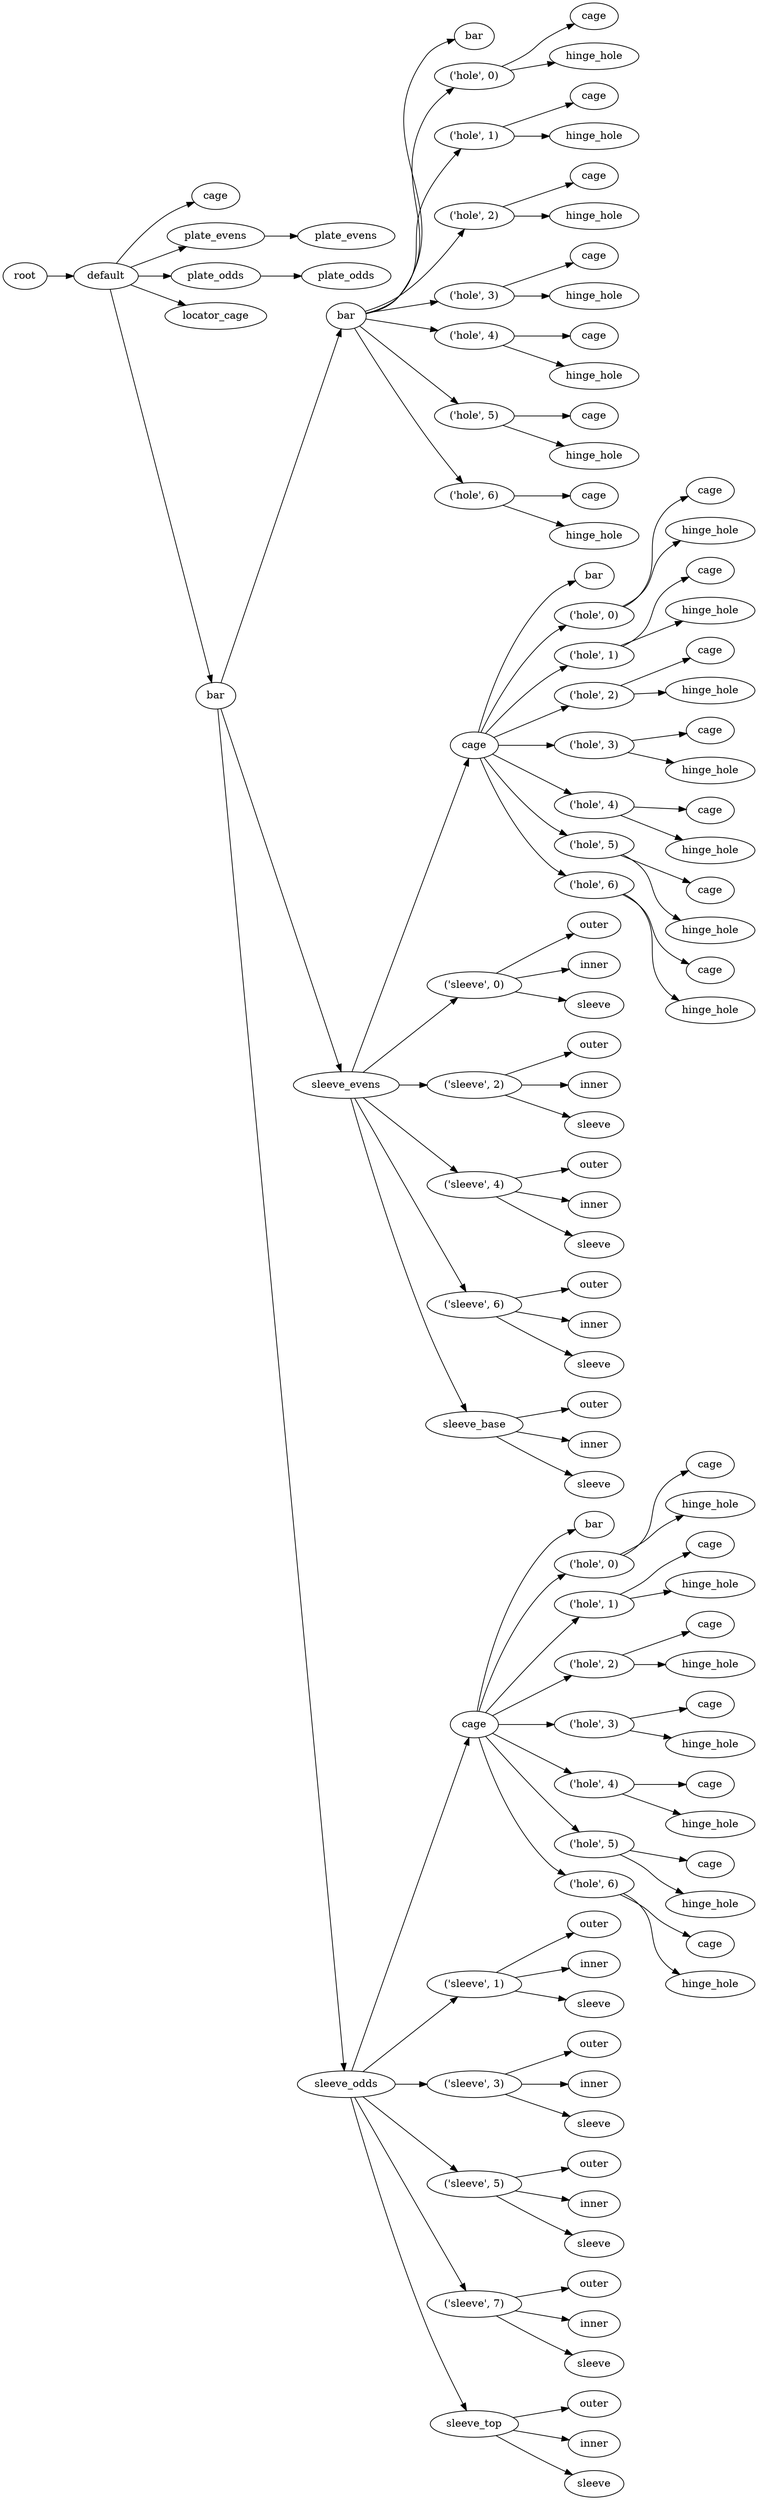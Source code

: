 digraph default {
	graph [rankdir=LR]
	root_808 [label=root href="javascript:s=&quot;\(\)\nNone&quot;; console.log(s); alert(s);"]
	default_809 [label=default href="javascript:s=&quot;\(&#x27;default&#x27;,\)\nHingeTestPrint&quot;; console.log(s); alert(s);" tooltip=HingeTestPrint]
	cage_810 [label=cage href="javascript:s=&quot;\(&#x27;default&#x27;,\ &#x27;cage&#x27;\)\nBox&quot;; console.log(s); alert(s);" tooltip=Box]
	plate_evens_811 [label=plate_evens href="javascript:s=&quot;\(&#x27;default&#x27;,\ &#x27;plate_evens&#x27;\)\nMaker&quot;; console.log(s); alert(s);" tooltip=Maker]
	plate_evens_812 [label=plate_evens href="javascript:s=&quot;\(&#x27;default&#x27;,\ &#x27;plate_evens&#x27;,\ &#x27;plate_evens&#x27;\)\nBox&quot;; console.log(s); alert(s);" tooltip=Box]
	plate_odds_813 [label=plate_odds href="javascript:s=&quot;\(&#x27;default&#x27;,\ &#x27;plate_odds&#x27;\)\nMaker&quot;; console.log(s); alert(s);" tooltip=Maker]
	plate_odds_814 [label=plate_odds href="javascript:s=&quot;\(&#x27;default&#x27;,\ &#x27;plate_odds&#x27;,\ &#x27;plate_odds&#x27;\)\nBox&quot;; console.log(s); alert(s);" tooltip=Box]
	locator_cage_815 [label=locator_cage href="javascript:s=&quot;\(&#x27;default&#x27;,\ &#x27;locator_cage&#x27;\)\nBox&quot;; console.log(s); alert(s);" tooltip=Box]
	bar_816 [label=bar href="javascript:s=&quot;\(&#x27;default&#x27;,\ &#x27;bar&#x27;\)\nHinge&quot;; console.log(s); alert(s);" tooltip=Hinge]
	bar_817 [label=bar href="javascript:s=&quot;\(&#x27;default&#x27;,\ &#x27;bar&#x27;,\ &#x27;bar&#x27;\)\nHingeBar&quot;; console.log(s); alert(s);" tooltip=HingeBar]
	bar_818 [label=bar href="javascript:s=&quot;\(&#x27;default&#x27;,\ &#x27;bar&#x27;,\ &#x27;bar&#x27;,\ &#x27;bar&#x27;\)\nCylinder&quot;; console.log(s); alert(s);" tooltip=Cylinder]
	hole_819 [label="\('hole',\ 0\)" href="javascript:s=&quot;\(&#x27;default&#x27;,\ &#x27;bar&#x27;,\ &#x27;bar&#x27;,\ \(&#x27;hole&#x27;,\ 0\)\)\nHingeHole&quot;; console.log(s); alert(s);" tooltip=HingeHole]
	cage_820 [label=cage href="javascript:s=&quot;\(&#x27;default&#x27;,\ &#x27;bar&#x27;,\ &#x27;bar&#x27;,\ \(&#x27;hole&#x27;,\ 0\),\ &#x27;cage&#x27;\)\nCylinder&quot;; console.log(s); alert(s);" tooltip=Cylinder]
	hinge_hole_821 [label=hinge_hole href="javascript:s=&quot;\(&#x27;default&#x27;,\ &#x27;bar&#x27;,\ &#x27;bar&#x27;,\ \(&#x27;hole&#x27;,\ 0\),\ &#x27;hinge_hole&#x27;\)\nRotateExtrude&quot;; console.log(s); alert(s);" tooltip=RotateExtrude]
	hole_822 [label="\('hole',\ 1\)" href="javascript:s=&quot;\(&#x27;default&#x27;,\ &#x27;bar&#x27;,\ &#x27;bar&#x27;,\ \(&#x27;hole&#x27;,\ 1\)\)\nHingeHole&quot;; console.log(s); alert(s);" tooltip=HingeHole]
	cage_823 [label=cage href="javascript:s=&quot;\(&#x27;default&#x27;,\ &#x27;bar&#x27;,\ &#x27;bar&#x27;,\ \(&#x27;hole&#x27;,\ 1\),\ &#x27;cage&#x27;\)\nCylinder&quot;; console.log(s); alert(s);" tooltip=Cylinder]
	hinge_hole_824 [label=hinge_hole href="javascript:s=&quot;\(&#x27;default&#x27;,\ &#x27;bar&#x27;,\ &#x27;bar&#x27;,\ \(&#x27;hole&#x27;,\ 1\),\ &#x27;hinge_hole&#x27;\)\nRotateExtrude&quot;; console.log(s); alert(s);" tooltip=RotateExtrude]
	hole_825 [label="\('hole',\ 2\)" href="javascript:s=&quot;\(&#x27;default&#x27;,\ &#x27;bar&#x27;,\ &#x27;bar&#x27;,\ \(&#x27;hole&#x27;,\ 2\)\)\nHingeHole&quot;; console.log(s); alert(s);" tooltip=HingeHole]
	cage_826 [label=cage href="javascript:s=&quot;\(&#x27;default&#x27;,\ &#x27;bar&#x27;,\ &#x27;bar&#x27;,\ \(&#x27;hole&#x27;,\ 2\),\ &#x27;cage&#x27;\)\nCylinder&quot;; console.log(s); alert(s);" tooltip=Cylinder]
	hinge_hole_827 [label=hinge_hole href="javascript:s=&quot;\(&#x27;default&#x27;,\ &#x27;bar&#x27;,\ &#x27;bar&#x27;,\ \(&#x27;hole&#x27;,\ 2\),\ &#x27;hinge_hole&#x27;\)\nRotateExtrude&quot;; console.log(s); alert(s);" tooltip=RotateExtrude]
	hole_828 [label="\('hole',\ 3\)" href="javascript:s=&quot;\(&#x27;default&#x27;,\ &#x27;bar&#x27;,\ &#x27;bar&#x27;,\ \(&#x27;hole&#x27;,\ 3\)\)\nHingeHole&quot;; console.log(s); alert(s);" tooltip=HingeHole]
	cage_829 [label=cage href="javascript:s=&quot;\(&#x27;default&#x27;,\ &#x27;bar&#x27;,\ &#x27;bar&#x27;,\ \(&#x27;hole&#x27;,\ 3\),\ &#x27;cage&#x27;\)\nCylinder&quot;; console.log(s); alert(s);" tooltip=Cylinder]
	hinge_hole_830 [label=hinge_hole href="javascript:s=&quot;\(&#x27;default&#x27;,\ &#x27;bar&#x27;,\ &#x27;bar&#x27;,\ \(&#x27;hole&#x27;,\ 3\),\ &#x27;hinge_hole&#x27;\)\nRotateExtrude&quot;; console.log(s); alert(s);" tooltip=RotateExtrude]
	hole_831 [label="\('hole',\ 4\)" href="javascript:s=&quot;\(&#x27;default&#x27;,\ &#x27;bar&#x27;,\ &#x27;bar&#x27;,\ \(&#x27;hole&#x27;,\ 4\)\)\nHingeHole&quot;; console.log(s); alert(s);" tooltip=HingeHole]
	cage_832 [label=cage href="javascript:s=&quot;\(&#x27;default&#x27;,\ &#x27;bar&#x27;,\ &#x27;bar&#x27;,\ \(&#x27;hole&#x27;,\ 4\),\ &#x27;cage&#x27;\)\nCylinder&quot;; console.log(s); alert(s);" tooltip=Cylinder]
	hinge_hole_833 [label=hinge_hole href="javascript:s=&quot;\(&#x27;default&#x27;,\ &#x27;bar&#x27;,\ &#x27;bar&#x27;,\ \(&#x27;hole&#x27;,\ 4\),\ &#x27;hinge_hole&#x27;\)\nRotateExtrude&quot;; console.log(s); alert(s);" tooltip=RotateExtrude]
	hole_834 [label="\('hole',\ 5\)" href="javascript:s=&quot;\(&#x27;default&#x27;,\ &#x27;bar&#x27;,\ &#x27;bar&#x27;,\ \(&#x27;hole&#x27;,\ 5\)\)\nHingeHole&quot;; console.log(s); alert(s);" tooltip=HingeHole]
	cage_835 [label=cage href="javascript:s=&quot;\(&#x27;default&#x27;,\ &#x27;bar&#x27;,\ &#x27;bar&#x27;,\ \(&#x27;hole&#x27;,\ 5\),\ &#x27;cage&#x27;\)\nCylinder&quot;; console.log(s); alert(s);" tooltip=Cylinder]
	hinge_hole_836 [label=hinge_hole href="javascript:s=&quot;\(&#x27;default&#x27;,\ &#x27;bar&#x27;,\ &#x27;bar&#x27;,\ \(&#x27;hole&#x27;,\ 5\),\ &#x27;hinge_hole&#x27;\)\nRotateExtrude&quot;; console.log(s); alert(s);" tooltip=RotateExtrude]
	hole_837 [label="\('hole',\ 6\)" href="javascript:s=&quot;\(&#x27;default&#x27;,\ &#x27;bar&#x27;,\ &#x27;bar&#x27;,\ \(&#x27;hole&#x27;,\ 6\)\)\nHingeHole&quot;; console.log(s); alert(s);" tooltip=HingeHole]
	cage_838 [label=cage href="javascript:s=&quot;\(&#x27;default&#x27;,\ &#x27;bar&#x27;,\ &#x27;bar&#x27;,\ \(&#x27;hole&#x27;,\ 6\),\ &#x27;cage&#x27;\)\nCylinder&quot;; console.log(s); alert(s);" tooltip=Cylinder]
	hinge_hole_839 [label=hinge_hole href="javascript:s=&quot;\(&#x27;default&#x27;,\ &#x27;bar&#x27;,\ &#x27;bar&#x27;,\ \(&#x27;hole&#x27;,\ 6\),\ &#x27;hinge_hole&#x27;\)\nRotateExtrude&quot;; console.log(s); alert(s);" tooltip=RotateExtrude]
	sleeve_evens_840 [label=sleeve_evens href="javascript:s=&quot;\(&#x27;default&#x27;,\ &#x27;bar&#x27;,\ &#x27;sleeve_evens&#x27;\)\nHingeBarSleeveHoles&quot;; console.log(s); alert(s);" tooltip=HingeBarSleeveHoles]
	cage_841 [label=cage href="javascript:s=&quot;\(&#x27;default&#x27;,\ &#x27;bar&#x27;,\ &#x27;sleeve_evens&#x27;,\ &#x27;cage&#x27;\)\nHingeBar&quot;; console.log(s); alert(s);" tooltip=HingeBar]
	bar_842 [label=bar href="javascript:s=&quot;\(&#x27;default&#x27;,\ &#x27;bar&#x27;,\ &#x27;sleeve_evens&#x27;,\ &#x27;cage&#x27;,\ &#x27;bar&#x27;\)\nCylinder&quot;; console.log(s); alert(s);" tooltip=Cylinder]
	hole_843 [label="\('hole',\ 0\)" href="javascript:s=&quot;\(&#x27;default&#x27;,\ &#x27;bar&#x27;,\ &#x27;sleeve_evens&#x27;,\ &#x27;cage&#x27;,\ \(&#x27;hole&#x27;,\ 0\)\)\nHingeHole&quot;; console.log(s); alert(s);" tooltip=HingeHole]
	cage_844 [label=cage href="javascript:s=&quot;\(&#x27;default&#x27;,\ &#x27;bar&#x27;,\ &#x27;sleeve_evens&#x27;,\ &#x27;cage&#x27;,\ \(&#x27;hole&#x27;,\ 0\),\ &#x27;cage&#x27;\)\nCylinder&quot;; console.log(s); alert(s);" tooltip=Cylinder]
	hinge_hole_845 [label=hinge_hole href="javascript:s=&quot;\(&#x27;default&#x27;,\ &#x27;bar&#x27;,\ &#x27;sleeve_evens&#x27;,\ &#x27;cage&#x27;,\ \(&#x27;hole&#x27;,\ 0\),\ &#x27;hinge_hole&#x27;\)\nRotateExtrude&quot;; console.log(s); alert(s);" tooltip=RotateExtrude]
	hole_846 [label="\('hole',\ 1\)" href="javascript:s=&quot;\(&#x27;default&#x27;,\ &#x27;bar&#x27;,\ &#x27;sleeve_evens&#x27;,\ &#x27;cage&#x27;,\ \(&#x27;hole&#x27;,\ 1\)\)\nHingeHole&quot;; console.log(s); alert(s);" tooltip=HingeHole]
	cage_847 [label=cage href="javascript:s=&quot;\(&#x27;default&#x27;,\ &#x27;bar&#x27;,\ &#x27;sleeve_evens&#x27;,\ &#x27;cage&#x27;,\ \(&#x27;hole&#x27;,\ 1\),\ &#x27;cage&#x27;\)\nCylinder&quot;; console.log(s); alert(s);" tooltip=Cylinder]
	hinge_hole_848 [label=hinge_hole href="javascript:s=&quot;\(&#x27;default&#x27;,\ &#x27;bar&#x27;,\ &#x27;sleeve_evens&#x27;,\ &#x27;cage&#x27;,\ \(&#x27;hole&#x27;,\ 1\),\ &#x27;hinge_hole&#x27;\)\nRotateExtrude&quot;; console.log(s); alert(s);" tooltip=RotateExtrude]
	hole_849 [label="\('hole',\ 2\)" href="javascript:s=&quot;\(&#x27;default&#x27;,\ &#x27;bar&#x27;,\ &#x27;sleeve_evens&#x27;,\ &#x27;cage&#x27;,\ \(&#x27;hole&#x27;,\ 2\)\)\nHingeHole&quot;; console.log(s); alert(s);" tooltip=HingeHole]
	cage_850 [label=cage href="javascript:s=&quot;\(&#x27;default&#x27;,\ &#x27;bar&#x27;,\ &#x27;sleeve_evens&#x27;,\ &#x27;cage&#x27;,\ \(&#x27;hole&#x27;,\ 2\),\ &#x27;cage&#x27;\)\nCylinder&quot;; console.log(s); alert(s);" tooltip=Cylinder]
	hinge_hole_851 [label=hinge_hole href="javascript:s=&quot;\(&#x27;default&#x27;,\ &#x27;bar&#x27;,\ &#x27;sleeve_evens&#x27;,\ &#x27;cage&#x27;,\ \(&#x27;hole&#x27;,\ 2\),\ &#x27;hinge_hole&#x27;\)\nRotateExtrude&quot;; console.log(s); alert(s);" tooltip=RotateExtrude]
	hole_852 [label="\('hole',\ 3\)" href="javascript:s=&quot;\(&#x27;default&#x27;,\ &#x27;bar&#x27;,\ &#x27;sleeve_evens&#x27;,\ &#x27;cage&#x27;,\ \(&#x27;hole&#x27;,\ 3\)\)\nHingeHole&quot;; console.log(s); alert(s);" tooltip=HingeHole]
	cage_853 [label=cage href="javascript:s=&quot;\(&#x27;default&#x27;,\ &#x27;bar&#x27;,\ &#x27;sleeve_evens&#x27;,\ &#x27;cage&#x27;,\ \(&#x27;hole&#x27;,\ 3\),\ &#x27;cage&#x27;\)\nCylinder&quot;; console.log(s); alert(s);" tooltip=Cylinder]
	hinge_hole_854 [label=hinge_hole href="javascript:s=&quot;\(&#x27;default&#x27;,\ &#x27;bar&#x27;,\ &#x27;sleeve_evens&#x27;,\ &#x27;cage&#x27;,\ \(&#x27;hole&#x27;,\ 3\),\ &#x27;hinge_hole&#x27;\)\nRotateExtrude&quot;; console.log(s); alert(s);" tooltip=RotateExtrude]
	hole_855 [label="\('hole',\ 4\)" href="javascript:s=&quot;\(&#x27;default&#x27;,\ &#x27;bar&#x27;,\ &#x27;sleeve_evens&#x27;,\ &#x27;cage&#x27;,\ \(&#x27;hole&#x27;,\ 4\)\)\nHingeHole&quot;; console.log(s); alert(s);" tooltip=HingeHole]
	cage_856 [label=cage href="javascript:s=&quot;\(&#x27;default&#x27;,\ &#x27;bar&#x27;,\ &#x27;sleeve_evens&#x27;,\ &#x27;cage&#x27;,\ \(&#x27;hole&#x27;,\ 4\),\ &#x27;cage&#x27;\)\nCylinder&quot;; console.log(s); alert(s);" tooltip=Cylinder]
	hinge_hole_857 [label=hinge_hole href="javascript:s=&quot;\(&#x27;default&#x27;,\ &#x27;bar&#x27;,\ &#x27;sleeve_evens&#x27;,\ &#x27;cage&#x27;,\ \(&#x27;hole&#x27;,\ 4\),\ &#x27;hinge_hole&#x27;\)\nRotateExtrude&quot;; console.log(s); alert(s);" tooltip=RotateExtrude]
	hole_858 [label="\('hole',\ 5\)" href="javascript:s=&quot;\(&#x27;default&#x27;,\ &#x27;bar&#x27;,\ &#x27;sleeve_evens&#x27;,\ &#x27;cage&#x27;,\ \(&#x27;hole&#x27;,\ 5\)\)\nHingeHole&quot;; console.log(s); alert(s);" tooltip=HingeHole]
	cage_859 [label=cage href="javascript:s=&quot;\(&#x27;default&#x27;,\ &#x27;bar&#x27;,\ &#x27;sleeve_evens&#x27;,\ &#x27;cage&#x27;,\ \(&#x27;hole&#x27;,\ 5\),\ &#x27;cage&#x27;\)\nCylinder&quot;; console.log(s); alert(s);" tooltip=Cylinder]
	hinge_hole_860 [label=hinge_hole href="javascript:s=&quot;\(&#x27;default&#x27;,\ &#x27;bar&#x27;,\ &#x27;sleeve_evens&#x27;,\ &#x27;cage&#x27;,\ \(&#x27;hole&#x27;,\ 5\),\ &#x27;hinge_hole&#x27;\)\nRotateExtrude&quot;; console.log(s); alert(s);" tooltip=RotateExtrude]
	hole_861 [label="\('hole',\ 6\)" href="javascript:s=&quot;\(&#x27;default&#x27;,\ &#x27;bar&#x27;,\ &#x27;sleeve_evens&#x27;,\ &#x27;cage&#x27;,\ \(&#x27;hole&#x27;,\ 6\)\)\nHingeHole&quot;; console.log(s); alert(s);" tooltip=HingeHole]
	cage_862 [label=cage href="javascript:s=&quot;\(&#x27;default&#x27;,\ &#x27;bar&#x27;,\ &#x27;sleeve_evens&#x27;,\ &#x27;cage&#x27;,\ \(&#x27;hole&#x27;,\ 6\),\ &#x27;cage&#x27;\)\nCylinder&quot;; console.log(s); alert(s);" tooltip=Cylinder]
	hinge_hole_863 [label=hinge_hole href="javascript:s=&quot;\(&#x27;default&#x27;,\ &#x27;bar&#x27;,\ &#x27;sleeve_evens&#x27;,\ &#x27;cage&#x27;,\ \(&#x27;hole&#x27;,\ 6\),\ &#x27;hinge_hole&#x27;\)\nRotateExtrude&quot;; console.log(s); alert(s);" tooltip=RotateExtrude]
	sleeve_864 [label="\('sleeve',\ 0\)" href="javascript:s=&quot;\(&#x27;default&#x27;,\ &#x27;bar&#x27;,\ &#x27;sleeve_evens&#x27;,\ \(&#x27;sleeve&#x27;,\ 0\)\)\nSleeveAndKeyway&quot;; console.log(s); alert(s);" tooltip=SleeveAndKeyway]
	outer_865 [label=outer href="javascript:s=&quot;\(&#x27;default&#x27;,\ &#x27;bar&#x27;,\ &#x27;sleeve_evens&#x27;,\ \(&#x27;sleeve&#x27;,\ 0\),\ &#x27;outer&#x27;\)\nCylinder&quot;; console.log(s); alert(s);" tooltip=Cylinder]
	inner_866 [label=inner href="javascript:s=&quot;\(&#x27;default&#x27;,\ &#x27;bar&#x27;,\ &#x27;sleeve_evens&#x27;,\ \(&#x27;sleeve&#x27;,\ 0\),\ &#x27;inner&#x27;\)\nCylinder&quot;; console.log(s); alert(s);" tooltip=Cylinder]
	sleeve_867 [label=sleeve href="javascript:s=&quot;\(&#x27;default&#x27;,\ &#x27;bar&#x27;,\ &#x27;sleeve_evens&#x27;,\ \(&#x27;sleeve&#x27;,\ 0\),\ &#x27;sleeve&#x27;\)\nLinearExtrude&quot;; console.log(s); alert(s);" tooltip=LinearExtrude]
	sleeve_868 [label="\('sleeve',\ 2\)" href="javascript:s=&quot;\(&#x27;default&#x27;,\ &#x27;bar&#x27;,\ &#x27;sleeve_evens&#x27;,\ \(&#x27;sleeve&#x27;,\ 2\)\)\nSleeveAndKeyway&quot;; console.log(s); alert(s);" tooltip=SleeveAndKeyway]
	outer_869 [label=outer href="javascript:s=&quot;\(&#x27;default&#x27;,\ &#x27;bar&#x27;,\ &#x27;sleeve_evens&#x27;,\ \(&#x27;sleeve&#x27;,\ 2\),\ &#x27;outer&#x27;\)\nCylinder&quot;; console.log(s); alert(s);" tooltip=Cylinder]
	inner_870 [label=inner href="javascript:s=&quot;\(&#x27;default&#x27;,\ &#x27;bar&#x27;,\ &#x27;sleeve_evens&#x27;,\ \(&#x27;sleeve&#x27;,\ 2\),\ &#x27;inner&#x27;\)\nCylinder&quot;; console.log(s); alert(s);" tooltip=Cylinder]
	sleeve_871 [label=sleeve href="javascript:s=&quot;\(&#x27;default&#x27;,\ &#x27;bar&#x27;,\ &#x27;sleeve_evens&#x27;,\ \(&#x27;sleeve&#x27;,\ 2\),\ &#x27;sleeve&#x27;\)\nLinearExtrude&quot;; console.log(s); alert(s);" tooltip=LinearExtrude]
	sleeve_872 [label="\('sleeve',\ 4\)" href="javascript:s=&quot;\(&#x27;default&#x27;,\ &#x27;bar&#x27;,\ &#x27;sleeve_evens&#x27;,\ \(&#x27;sleeve&#x27;,\ 4\)\)\nSleeveAndKeyway&quot;; console.log(s); alert(s);" tooltip=SleeveAndKeyway]
	outer_873 [label=outer href="javascript:s=&quot;\(&#x27;default&#x27;,\ &#x27;bar&#x27;,\ &#x27;sleeve_evens&#x27;,\ \(&#x27;sleeve&#x27;,\ 4\),\ &#x27;outer&#x27;\)\nCylinder&quot;; console.log(s); alert(s);" tooltip=Cylinder]
	inner_874 [label=inner href="javascript:s=&quot;\(&#x27;default&#x27;,\ &#x27;bar&#x27;,\ &#x27;sleeve_evens&#x27;,\ \(&#x27;sleeve&#x27;,\ 4\),\ &#x27;inner&#x27;\)\nCylinder&quot;; console.log(s); alert(s);" tooltip=Cylinder]
	sleeve_875 [label=sleeve href="javascript:s=&quot;\(&#x27;default&#x27;,\ &#x27;bar&#x27;,\ &#x27;sleeve_evens&#x27;,\ \(&#x27;sleeve&#x27;,\ 4\),\ &#x27;sleeve&#x27;\)\nLinearExtrude&quot;; console.log(s); alert(s);" tooltip=LinearExtrude]
	sleeve_876 [label="\('sleeve',\ 6\)" href="javascript:s=&quot;\(&#x27;default&#x27;,\ &#x27;bar&#x27;,\ &#x27;sleeve_evens&#x27;,\ \(&#x27;sleeve&#x27;,\ 6\)\)\nSleeveAndKeyway&quot;; console.log(s); alert(s);" tooltip=SleeveAndKeyway]
	outer_877 [label=outer href="javascript:s=&quot;\(&#x27;default&#x27;,\ &#x27;bar&#x27;,\ &#x27;sleeve_evens&#x27;,\ \(&#x27;sleeve&#x27;,\ 6\),\ &#x27;outer&#x27;\)\nCylinder&quot;; console.log(s); alert(s);" tooltip=Cylinder]
	inner_878 [label=inner href="javascript:s=&quot;\(&#x27;default&#x27;,\ &#x27;bar&#x27;,\ &#x27;sleeve_evens&#x27;,\ \(&#x27;sleeve&#x27;,\ 6\),\ &#x27;inner&#x27;\)\nCylinder&quot;; console.log(s); alert(s);" tooltip=Cylinder]
	sleeve_879 [label=sleeve href="javascript:s=&quot;\(&#x27;default&#x27;,\ &#x27;bar&#x27;,\ &#x27;sleeve_evens&#x27;,\ \(&#x27;sleeve&#x27;,\ 6\),\ &#x27;sleeve&#x27;\)\nLinearExtrude&quot;; console.log(s); alert(s);" tooltip=LinearExtrude]
	sleeve_base_880 [label=sleeve_base href="javascript:s=&quot;\(&#x27;default&#x27;,\ &#x27;bar&#x27;,\ &#x27;sleeve_evens&#x27;,\ &#x27;sleeve_base&#x27;\)\nSleeve&quot;; console.log(s); alert(s);" tooltip=Sleeve]
	outer_881 [label=outer href="javascript:s=&quot;\(&#x27;default&#x27;,\ &#x27;bar&#x27;,\ &#x27;sleeve_evens&#x27;,\ &#x27;sleeve_base&#x27;,\ &#x27;outer&#x27;\)\nCylinder&quot;; console.log(s); alert(s);" tooltip=Cylinder]
	inner_882 [label=inner href="javascript:s=&quot;\(&#x27;default&#x27;,\ &#x27;bar&#x27;,\ &#x27;sleeve_evens&#x27;,\ &#x27;sleeve_base&#x27;,\ &#x27;inner&#x27;\)\nCylinder&quot;; console.log(s); alert(s);" tooltip=Cylinder]
	sleeve_883 [label=sleeve href="javascript:s=&quot;\(&#x27;default&#x27;,\ &#x27;bar&#x27;,\ &#x27;sleeve_evens&#x27;,\ &#x27;sleeve_base&#x27;,\ &#x27;sleeve&#x27;\)\nRotateExtrude&quot;; console.log(s); alert(s);" tooltip=RotateExtrude]
	sleeve_odds_884 [label=sleeve_odds href="javascript:s=&quot;\(&#x27;default&#x27;,\ &#x27;bar&#x27;,\ &#x27;sleeve_odds&#x27;\)\nHingeBarSleeveHoles&quot;; console.log(s); alert(s);" tooltip=HingeBarSleeveHoles]
	cage_885 [label=cage href="javascript:s=&quot;\(&#x27;default&#x27;,\ &#x27;bar&#x27;,\ &#x27;sleeve_odds&#x27;,\ &#x27;cage&#x27;\)\nHingeBar&quot;; console.log(s); alert(s);" tooltip=HingeBar]
	bar_886 [label=bar href="javascript:s=&quot;\(&#x27;default&#x27;,\ &#x27;bar&#x27;,\ &#x27;sleeve_odds&#x27;,\ &#x27;cage&#x27;,\ &#x27;bar&#x27;\)\nCylinder&quot;; console.log(s); alert(s);" tooltip=Cylinder]
	hole_887 [label="\('hole',\ 0\)" href="javascript:s=&quot;\(&#x27;default&#x27;,\ &#x27;bar&#x27;,\ &#x27;sleeve_odds&#x27;,\ &#x27;cage&#x27;,\ \(&#x27;hole&#x27;,\ 0\)\)\nHingeHole&quot;; console.log(s); alert(s);" tooltip=HingeHole]
	cage_888 [label=cage href="javascript:s=&quot;\(&#x27;default&#x27;,\ &#x27;bar&#x27;,\ &#x27;sleeve_odds&#x27;,\ &#x27;cage&#x27;,\ \(&#x27;hole&#x27;,\ 0\),\ &#x27;cage&#x27;\)\nCylinder&quot;; console.log(s); alert(s);" tooltip=Cylinder]
	hinge_hole_889 [label=hinge_hole href="javascript:s=&quot;\(&#x27;default&#x27;,\ &#x27;bar&#x27;,\ &#x27;sleeve_odds&#x27;,\ &#x27;cage&#x27;,\ \(&#x27;hole&#x27;,\ 0\),\ &#x27;hinge_hole&#x27;\)\nRotateExtrude&quot;; console.log(s); alert(s);" tooltip=RotateExtrude]
	hole_890 [label="\('hole',\ 1\)" href="javascript:s=&quot;\(&#x27;default&#x27;,\ &#x27;bar&#x27;,\ &#x27;sleeve_odds&#x27;,\ &#x27;cage&#x27;,\ \(&#x27;hole&#x27;,\ 1\)\)\nHingeHole&quot;; console.log(s); alert(s);" tooltip=HingeHole]
	cage_891 [label=cage href="javascript:s=&quot;\(&#x27;default&#x27;,\ &#x27;bar&#x27;,\ &#x27;sleeve_odds&#x27;,\ &#x27;cage&#x27;,\ \(&#x27;hole&#x27;,\ 1\),\ &#x27;cage&#x27;\)\nCylinder&quot;; console.log(s); alert(s);" tooltip=Cylinder]
	hinge_hole_892 [label=hinge_hole href="javascript:s=&quot;\(&#x27;default&#x27;,\ &#x27;bar&#x27;,\ &#x27;sleeve_odds&#x27;,\ &#x27;cage&#x27;,\ \(&#x27;hole&#x27;,\ 1\),\ &#x27;hinge_hole&#x27;\)\nRotateExtrude&quot;; console.log(s); alert(s);" tooltip=RotateExtrude]
	hole_893 [label="\('hole',\ 2\)" href="javascript:s=&quot;\(&#x27;default&#x27;,\ &#x27;bar&#x27;,\ &#x27;sleeve_odds&#x27;,\ &#x27;cage&#x27;,\ \(&#x27;hole&#x27;,\ 2\)\)\nHingeHole&quot;; console.log(s); alert(s);" tooltip=HingeHole]
	cage_894 [label=cage href="javascript:s=&quot;\(&#x27;default&#x27;,\ &#x27;bar&#x27;,\ &#x27;sleeve_odds&#x27;,\ &#x27;cage&#x27;,\ \(&#x27;hole&#x27;,\ 2\),\ &#x27;cage&#x27;\)\nCylinder&quot;; console.log(s); alert(s);" tooltip=Cylinder]
	hinge_hole_895 [label=hinge_hole href="javascript:s=&quot;\(&#x27;default&#x27;,\ &#x27;bar&#x27;,\ &#x27;sleeve_odds&#x27;,\ &#x27;cage&#x27;,\ \(&#x27;hole&#x27;,\ 2\),\ &#x27;hinge_hole&#x27;\)\nRotateExtrude&quot;; console.log(s); alert(s);" tooltip=RotateExtrude]
	hole_896 [label="\('hole',\ 3\)" href="javascript:s=&quot;\(&#x27;default&#x27;,\ &#x27;bar&#x27;,\ &#x27;sleeve_odds&#x27;,\ &#x27;cage&#x27;,\ \(&#x27;hole&#x27;,\ 3\)\)\nHingeHole&quot;; console.log(s); alert(s);" tooltip=HingeHole]
	cage_897 [label=cage href="javascript:s=&quot;\(&#x27;default&#x27;,\ &#x27;bar&#x27;,\ &#x27;sleeve_odds&#x27;,\ &#x27;cage&#x27;,\ \(&#x27;hole&#x27;,\ 3\),\ &#x27;cage&#x27;\)\nCylinder&quot;; console.log(s); alert(s);" tooltip=Cylinder]
	hinge_hole_898 [label=hinge_hole href="javascript:s=&quot;\(&#x27;default&#x27;,\ &#x27;bar&#x27;,\ &#x27;sleeve_odds&#x27;,\ &#x27;cage&#x27;,\ \(&#x27;hole&#x27;,\ 3\),\ &#x27;hinge_hole&#x27;\)\nRotateExtrude&quot;; console.log(s); alert(s);" tooltip=RotateExtrude]
	hole_899 [label="\('hole',\ 4\)" href="javascript:s=&quot;\(&#x27;default&#x27;,\ &#x27;bar&#x27;,\ &#x27;sleeve_odds&#x27;,\ &#x27;cage&#x27;,\ \(&#x27;hole&#x27;,\ 4\)\)\nHingeHole&quot;; console.log(s); alert(s);" tooltip=HingeHole]
	cage_900 [label=cage href="javascript:s=&quot;\(&#x27;default&#x27;,\ &#x27;bar&#x27;,\ &#x27;sleeve_odds&#x27;,\ &#x27;cage&#x27;,\ \(&#x27;hole&#x27;,\ 4\),\ &#x27;cage&#x27;\)\nCylinder&quot;; console.log(s); alert(s);" tooltip=Cylinder]
	hinge_hole_901 [label=hinge_hole href="javascript:s=&quot;\(&#x27;default&#x27;,\ &#x27;bar&#x27;,\ &#x27;sleeve_odds&#x27;,\ &#x27;cage&#x27;,\ \(&#x27;hole&#x27;,\ 4\),\ &#x27;hinge_hole&#x27;\)\nRotateExtrude&quot;; console.log(s); alert(s);" tooltip=RotateExtrude]
	hole_902 [label="\('hole',\ 5\)" href="javascript:s=&quot;\(&#x27;default&#x27;,\ &#x27;bar&#x27;,\ &#x27;sleeve_odds&#x27;,\ &#x27;cage&#x27;,\ \(&#x27;hole&#x27;,\ 5\)\)\nHingeHole&quot;; console.log(s); alert(s);" tooltip=HingeHole]
	cage_903 [label=cage href="javascript:s=&quot;\(&#x27;default&#x27;,\ &#x27;bar&#x27;,\ &#x27;sleeve_odds&#x27;,\ &#x27;cage&#x27;,\ \(&#x27;hole&#x27;,\ 5\),\ &#x27;cage&#x27;\)\nCylinder&quot;; console.log(s); alert(s);" tooltip=Cylinder]
	hinge_hole_904 [label=hinge_hole href="javascript:s=&quot;\(&#x27;default&#x27;,\ &#x27;bar&#x27;,\ &#x27;sleeve_odds&#x27;,\ &#x27;cage&#x27;,\ \(&#x27;hole&#x27;,\ 5\),\ &#x27;hinge_hole&#x27;\)\nRotateExtrude&quot;; console.log(s); alert(s);" tooltip=RotateExtrude]
	hole_905 [label="\('hole',\ 6\)" href="javascript:s=&quot;\(&#x27;default&#x27;,\ &#x27;bar&#x27;,\ &#x27;sleeve_odds&#x27;,\ &#x27;cage&#x27;,\ \(&#x27;hole&#x27;,\ 6\)\)\nHingeHole&quot;; console.log(s); alert(s);" tooltip=HingeHole]
	cage_906 [label=cage href="javascript:s=&quot;\(&#x27;default&#x27;,\ &#x27;bar&#x27;,\ &#x27;sleeve_odds&#x27;,\ &#x27;cage&#x27;,\ \(&#x27;hole&#x27;,\ 6\),\ &#x27;cage&#x27;\)\nCylinder&quot;; console.log(s); alert(s);" tooltip=Cylinder]
	hinge_hole_907 [label=hinge_hole href="javascript:s=&quot;\(&#x27;default&#x27;,\ &#x27;bar&#x27;,\ &#x27;sleeve_odds&#x27;,\ &#x27;cage&#x27;,\ \(&#x27;hole&#x27;,\ 6\),\ &#x27;hinge_hole&#x27;\)\nRotateExtrude&quot;; console.log(s); alert(s);" tooltip=RotateExtrude]
	sleeve_908 [label="\('sleeve',\ 1\)" href="javascript:s=&quot;\(&#x27;default&#x27;,\ &#x27;bar&#x27;,\ &#x27;sleeve_odds&#x27;,\ \(&#x27;sleeve&#x27;,\ 1\)\)\nSleeveAndKeyway&quot;; console.log(s); alert(s);" tooltip=SleeveAndKeyway]
	outer_909 [label=outer href="javascript:s=&quot;\(&#x27;default&#x27;,\ &#x27;bar&#x27;,\ &#x27;sleeve_odds&#x27;,\ \(&#x27;sleeve&#x27;,\ 1\),\ &#x27;outer&#x27;\)\nCylinder&quot;; console.log(s); alert(s);" tooltip=Cylinder]
	inner_910 [label=inner href="javascript:s=&quot;\(&#x27;default&#x27;,\ &#x27;bar&#x27;,\ &#x27;sleeve_odds&#x27;,\ \(&#x27;sleeve&#x27;,\ 1\),\ &#x27;inner&#x27;\)\nCylinder&quot;; console.log(s); alert(s);" tooltip=Cylinder]
	sleeve_911 [label=sleeve href="javascript:s=&quot;\(&#x27;default&#x27;,\ &#x27;bar&#x27;,\ &#x27;sleeve_odds&#x27;,\ \(&#x27;sleeve&#x27;,\ 1\),\ &#x27;sleeve&#x27;\)\nLinearExtrude&quot;; console.log(s); alert(s);" tooltip=LinearExtrude]
	sleeve_912 [label="\('sleeve',\ 3\)" href="javascript:s=&quot;\(&#x27;default&#x27;,\ &#x27;bar&#x27;,\ &#x27;sleeve_odds&#x27;,\ \(&#x27;sleeve&#x27;,\ 3\)\)\nSleeveAndKeyway&quot;; console.log(s); alert(s);" tooltip=SleeveAndKeyway]
	outer_913 [label=outer href="javascript:s=&quot;\(&#x27;default&#x27;,\ &#x27;bar&#x27;,\ &#x27;sleeve_odds&#x27;,\ \(&#x27;sleeve&#x27;,\ 3\),\ &#x27;outer&#x27;\)\nCylinder&quot;; console.log(s); alert(s);" tooltip=Cylinder]
	inner_914 [label=inner href="javascript:s=&quot;\(&#x27;default&#x27;,\ &#x27;bar&#x27;,\ &#x27;sleeve_odds&#x27;,\ \(&#x27;sleeve&#x27;,\ 3\),\ &#x27;inner&#x27;\)\nCylinder&quot;; console.log(s); alert(s);" tooltip=Cylinder]
	sleeve_915 [label=sleeve href="javascript:s=&quot;\(&#x27;default&#x27;,\ &#x27;bar&#x27;,\ &#x27;sleeve_odds&#x27;,\ \(&#x27;sleeve&#x27;,\ 3\),\ &#x27;sleeve&#x27;\)\nLinearExtrude&quot;; console.log(s); alert(s);" tooltip=LinearExtrude]
	sleeve_916 [label="\('sleeve',\ 5\)" href="javascript:s=&quot;\(&#x27;default&#x27;,\ &#x27;bar&#x27;,\ &#x27;sleeve_odds&#x27;,\ \(&#x27;sleeve&#x27;,\ 5\)\)\nSleeveAndKeyway&quot;; console.log(s); alert(s);" tooltip=SleeveAndKeyway]
	outer_917 [label=outer href="javascript:s=&quot;\(&#x27;default&#x27;,\ &#x27;bar&#x27;,\ &#x27;sleeve_odds&#x27;,\ \(&#x27;sleeve&#x27;,\ 5\),\ &#x27;outer&#x27;\)\nCylinder&quot;; console.log(s); alert(s);" tooltip=Cylinder]
	inner_918 [label=inner href="javascript:s=&quot;\(&#x27;default&#x27;,\ &#x27;bar&#x27;,\ &#x27;sleeve_odds&#x27;,\ \(&#x27;sleeve&#x27;,\ 5\),\ &#x27;inner&#x27;\)\nCylinder&quot;; console.log(s); alert(s);" tooltip=Cylinder]
	sleeve_919 [label=sleeve href="javascript:s=&quot;\(&#x27;default&#x27;,\ &#x27;bar&#x27;,\ &#x27;sleeve_odds&#x27;,\ \(&#x27;sleeve&#x27;,\ 5\),\ &#x27;sleeve&#x27;\)\nLinearExtrude&quot;; console.log(s); alert(s);" tooltip=LinearExtrude]
	sleeve_920 [label="\('sleeve',\ 7\)" href="javascript:s=&quot;\(&#x27;default&#x27;,\ &#x27;bar&#x27;,\ &#x27;sleeve_odds&#x27;,\ \(&#x27;sleeve&#x27;,\ 7\)\)\nSleeveAndKeyway&quot;; console.log(s); alert(s);" tooltip=SleeveAndKeyway]
	outer_921 [label=outer href="javascript:s=&quot;\(&#x27;default&#x27;,\ &#x27;bar&#x27;,\ &#x27;sleeve_odds&#x27;,\ \(&#x27;sleeve&#x27;,\ 7\),\ &#x27;outer&#x27;\)\nCylinder&quot;; console.log(s); alert(s);" tooltip=Cylinder]
	inner_922 [label=inner href="javascript:s=&quot;\(&#x27;default&#x27;,\ &#x27;bar&#x27;,\ &#x27;sleeve_odds&#x27;,\ \(&#x27;sleeve&#x27;,\ 7\),\ &#x27;inner&#x27;\)\nCylinder&quot;; console.log(s); alert(s);" tooltip=Cylinder]
	sleeve_923 [label=sleeve href="javascript:s=&quot;\(&#x27;default&#x27;,\ &#x27;bar&#x27;,\ &#x27;sleeve_odds&#x27;,\ \(&#x27;sleeve&#x27;,\ 7\),\ &#x27;sleeve&#x27;\)\nLinearExtrude&quot;; console.log(s); alert(s);" tooltip=LinearExtrude]
	sleeve_top_924 [label=sleeve_top href="javascript:s=&quot;\(&#x27;default&#x27;,\ &#x27;bar&#x27;,\ &#x27;sleeve_odds&#x27;,\ &#x27;sleeve_top&#x27;\)\nSleeve&quot;; console.log(s); alert(s);" tooltip=Sleeve]
	outer_925 [label=outer href="javascript:s=&quot;\(&#x27;default&#x27;,\ &#x27;bar&#x27;,\ &#x27;sleeve_odds&#x27;,\ &#x27;sleeve_top&#x27;,\ &#x27;outer&#x27;\)\nCylinder&quot;; console.log(s); alert(s);" tooltip=Cylinder]
	inner_926 [label=inner href="javascript:s=&quot;\(&#x27;default&#x27;,\ &#x27;bar&#x27;,\ &#x27;sleeve_odds&#x27;,\ &#x27;sleeve_top&#x27;,\ &#x27;inner&#x27;\)\nCylinder&quot;; console.log(s); alert(s);" tooltip=Cylinder]
	sleeve_927 [label=sleeve href="javascript:s=&quot;\(&#x27;default&#x27;,\ &#x27;bar&#x27;,\ &#x27;sleeve_odds&#x27;,\ &#x27;sleeve_top&#x27;,\ &#x27;sleeve&#x27;\)\nRotateExtrude&quot;; console.log(s); alert(s);" tooltip=RotateExtrude]
	root_808 -> default_809
	default_809 -> cage_810
	default_809 -> plate_evens_811
	plate_evens_811 -> plate_evens_812
	default_809 -> plate_odds_813
	plate_odds_813 -> plate_odds_814
	default_809 -> locator_cage_815
	default_809 -> bar_816
	bar_816 -> bar_817
	bar_817 -> bar_818
	bar_817 -> hole_819
	hole_819 -> cage_820
	hole_819 -> hinge_hole_821
	bar_817 -> hole_822
	hole_822 -> cage_823
	hole_822 -> hinge_hole_824
	bar_817 -> hole_825
	hole_825 -> cage_826
	hole_825 -> hinge_hole_827
	bar_817 -> hole_828
	hole_828 -> cage_829
	hole_828 -> hinge_hole_830
	bar_817 -> hole_831
	hole_831 -> cage_832
	hole_831 -> hinge_hole_833
	bar_817 -> hole_834
	hole_834 -> cage_835
	hole_834 -> hinge_hole_836
	bar_817 -> hole_837
	hole_837 -> cage_838
	hole_837 -> hinge_hole_839
	bar_816 -> sleeve_evens_840
	sleeve_evens_840 -> cage_841
	cage_841 -> bar_842
	cage_841 -> hole_843
	hole_843 -> cage_844
	hole_843 -> hinge_hole_845
	cage_841 -> hole_846
	hole_846 -> cage_847
	hole_846 -> hinge_hole_848
	cage_841 -> hole_849
	hole_849 -> cage_850
	hole_849 -> hinge_hole_851
	cage_841 -> hole_852
	hole_852 -> cage_853
	hole_852 -> hinge_hole_854
	cage_841 -> hole_855
	hole_855 -> cage_856
	hole_855 -> hinge_hole_857
	cage_841 -> hole_858
	hole_858 -> cage_859
	hole_858 -> hinge_hole_860
	cage_841 -> hole_861
	hole_861 -> cage_862
	hole_861 -> hinge_hole_863
	sleeve_evens_840 -> sleeve_864
	sleeve_864 -> outer_865
	sleeve_864 -> inner_866
	sleeve_864 -> sleeve_867
	sleeve_evens_840 -> sleeve_868
	sleeve_868 -> outer_869
	sleeve_868 -> inner_870
	sleeve_868 -> sleeve_871
	sleeve_evens_840 -> sleeve_872
	sleeve_872 -> outer_873
	sleeve_872 -> inner_874
	sleeve_872 -> sleeve_875
	sleeve_evens_840 -> sleeve_876
	sleeve_876 -> outer_877
	sleeve_876 -> inner_878
	sleeve_876 -> sleeve_879
	sleeve_evens_840 -> sleeve_base_880
	sleeve_base_880 -> outer_881
	sleeve_base_880 -> inner_882
	sleeve_base_880 -> sleeve_883
	bar_816 -> sleeve_odds_884
	sleeve_odds_884 -> cage_885
	cage_885 -> bar_886
	cage_885 -> hole_887
	hole_887 -> cage_888
	hole_887 -> hinge_hole_889
	cage_885 -> hole_890
	hole_890 -> cage_891
	hole_890 -> hinge_hole_892
	cage_885 -> hole_893
	hole_893 -> cage_894
	hole_893 -> hinge_hole_895
	cage_885 -> hole_896
	hole_896 -> cage_897
	hole_896 -> hinge_hole_898
	cage_885 -> hole_899
	hole_899 -> cage_900
	hole_899 -> hinge_hole_901
	cage_885 -> hole_902
	hole_902 -> cage_903
	hole_902 -> hinge_hole_904
	cage_885 -> hole_905
	hole_905 -> cage_906
	hole_905 -> hinge_hole_907
	sleeve_odds_884 -> sleeve_908
	sleeve_908 -> outer_909
	sleeve_908 -> inner_910
	sleeve_908 -> sleeve_911
	sleeve_odds_884 -> sleeve_912
	sleeve_912 -> outer_913
	sleeve_912 -> inner_914
	sleeve_912 -> sleeve_915
	sleeve_odds_884 -> sleeve_916
	sleeve_916 -> outer_917
	sleeve_916 -> inner_918
	sleeve_916 -> sleeve_919
	sleeve_odds_884 -> sleeve_920
	sleeve_920 -> outer_921
	sleeve_920 -> inner_922
	sleeve_920 -> sleeve_923
	sleeve_odds_884 -> sleeve_top_924
	sleeve_top_924 -> outer_925
	sleeve_top_924 -> inner_926
	sleeve_top_924 -> sleeve_927
}
